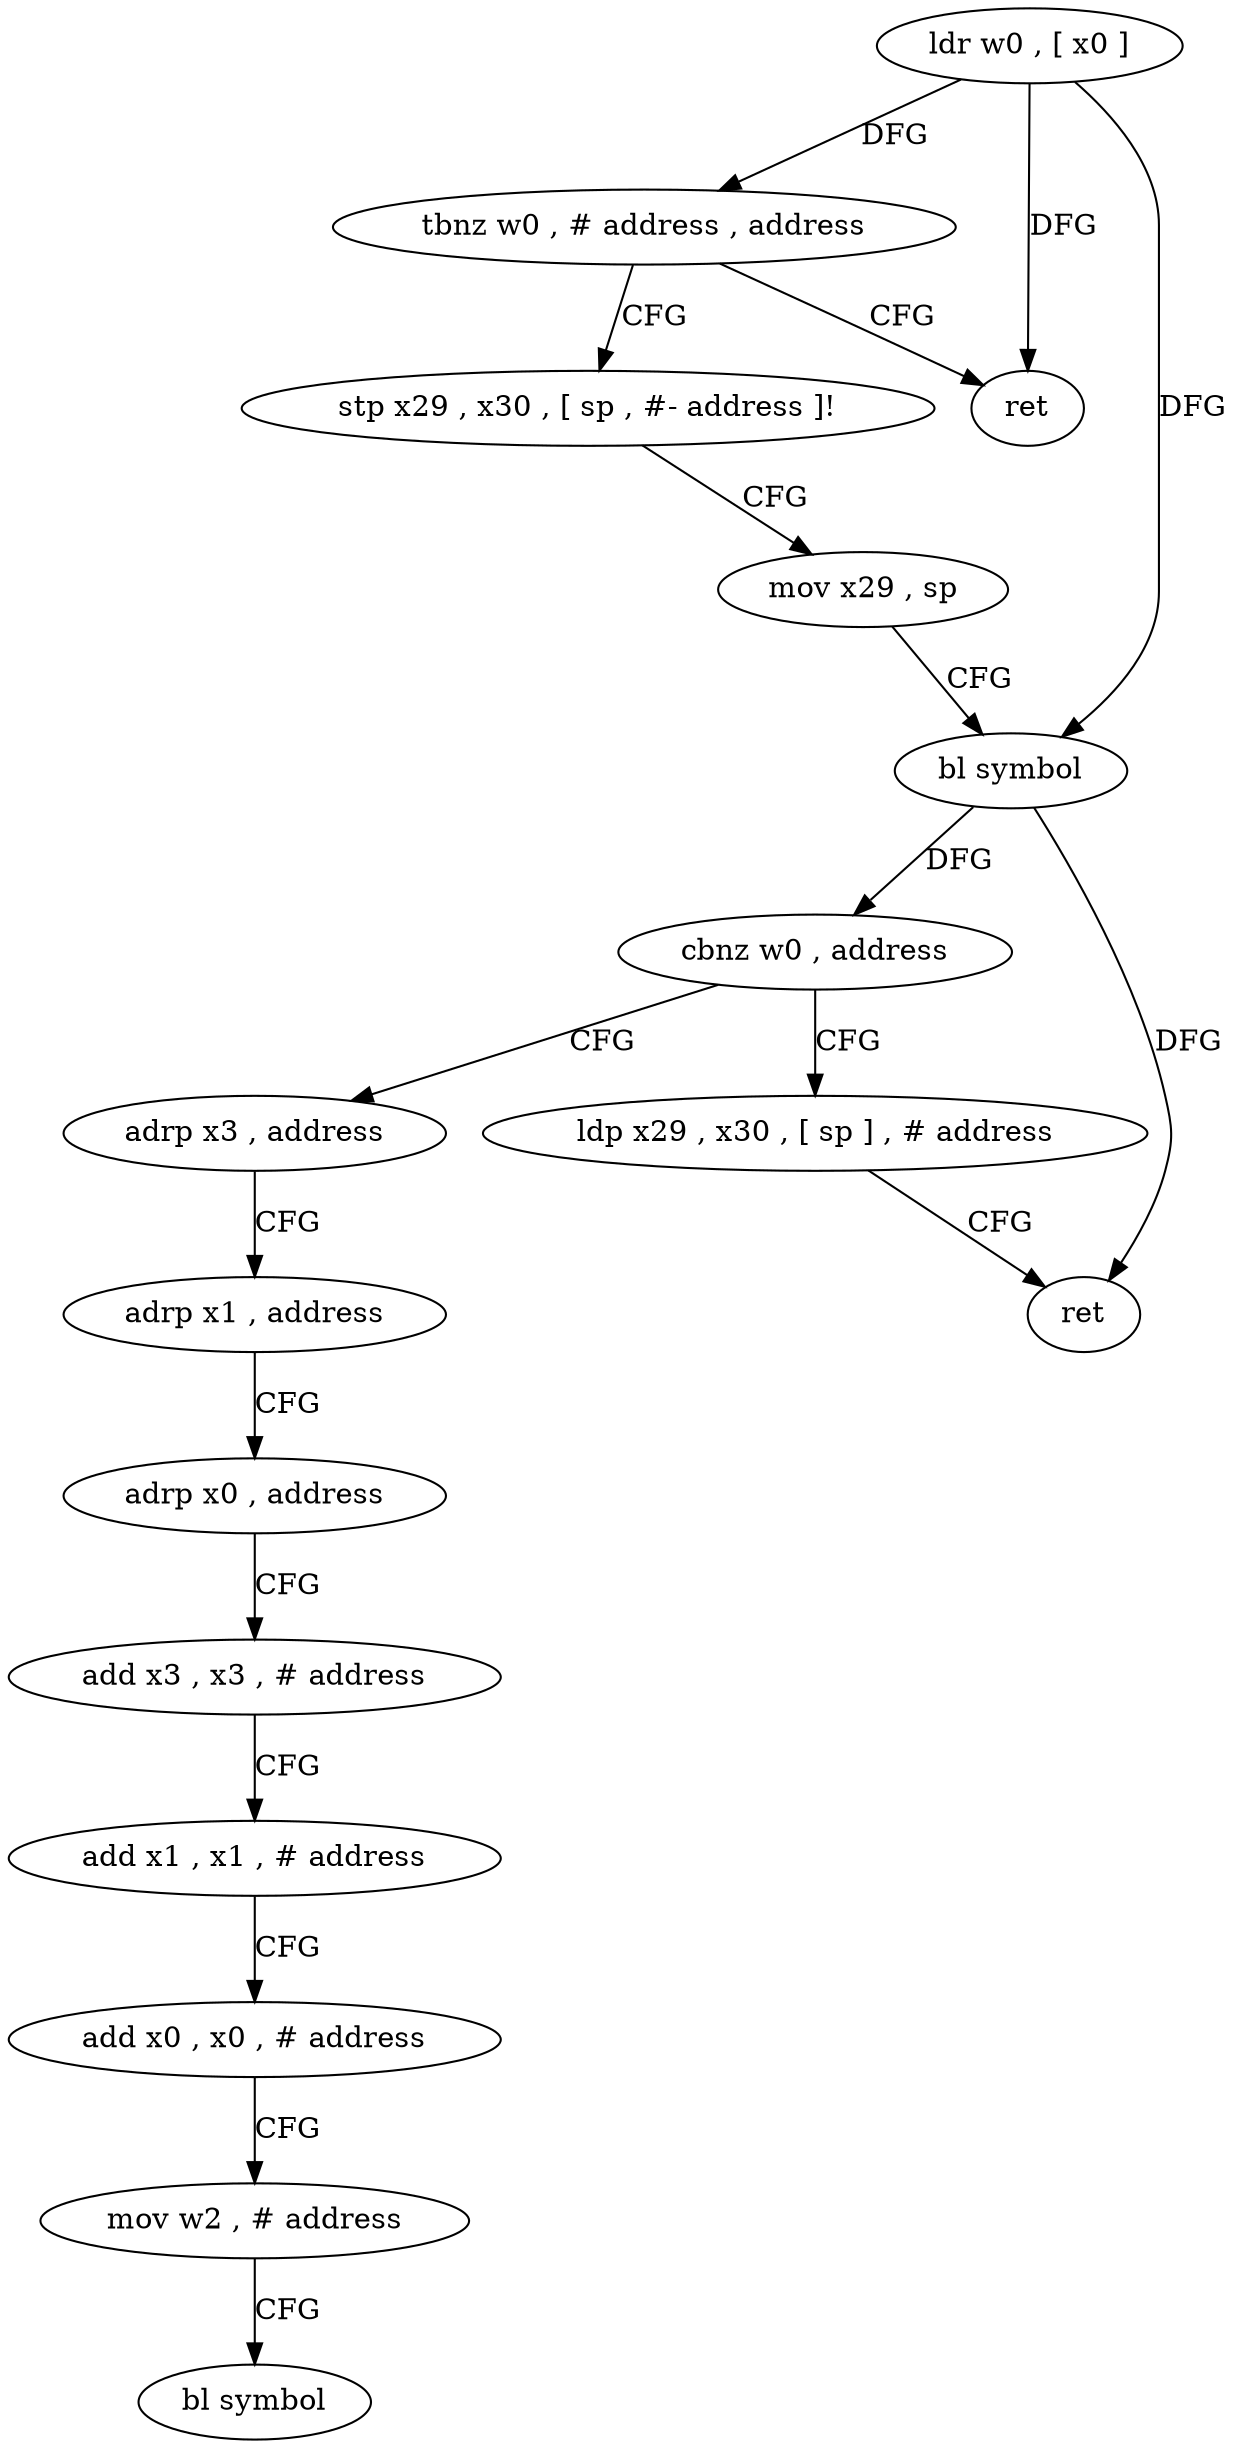 digraph "func" {
"4393024" [label = "ldr w0 , [ x0 ]" ]
"4393028" [label = "tbnz w0 , # address , address" ]
"4393056" [label = "ret" ]
"4393032" [label = "stp x29 , x30 , [ sp , #- address ]!" ]
"4393036" [label = "mov x29 , sp" ]
"4393040" [label = "bl symbol" ]
"4393044" [label = "cbnz w0 , address" ]
"4393060" [label = "adrp x3 , address" ]
"4393048" [label = "ldp x29 , x30 , [ sp ] , # address" ]
"4393064" [label = "adrp x1 , address" ]
"4393068" [label = "adrp x0 , address" ]
"4393072" [label = "add x3 , x3 , # address" ]
"4393076" [label = "add x1 , x1 , # address" ]
"4393080" [label = "add x0 , x0 , # address" ]
"4393084" [label = "mov w2 , # address" ]
"4393088" [label = "bl symbol" ]
"4393052" [label = "ret" ]
"4393024" -> "4393028" [ label = "DFG" ]
"4393024" -> "4393056" [ label = "DFG" ]
"4393024" -> "4393040" [ label = "DFG" ]
"4393028" -> "4393056" [ label = "CFG" ]
"4393028" -> "4393032" [ label = "CFG" ]
"4393032" -> "4393036" [ label = "CFG" ]
"4393036" -> "4393040" [ label = "CFG" ]
"4393040" -> "4393044" [ label = "DFG" ]
"4393040" -> "4393052" [ label = "DFG" ]
"4393044" -> "4393060" [ label = "CFG" ]
"4393044" -> "4393048" [ label = "CFG" ]
"4393060" -> "4393064" [ label = "CFG" ]
"4393048" -> "4393052" [ label = "CFG" ]
"4393064" -> "4393068" [ label = "CFG" ]
"4393068" -> "4393072" [ label = "CFG" ]
"4393072" -> "4393076" [ label = "CFG" ]
"4393076" -> "4393080" [ label = "CFG" ]
"4393080" -> "4393084" [ label = "CFG" ]
"4393084" -> "4393088" [ label = "CFG" ]
}
